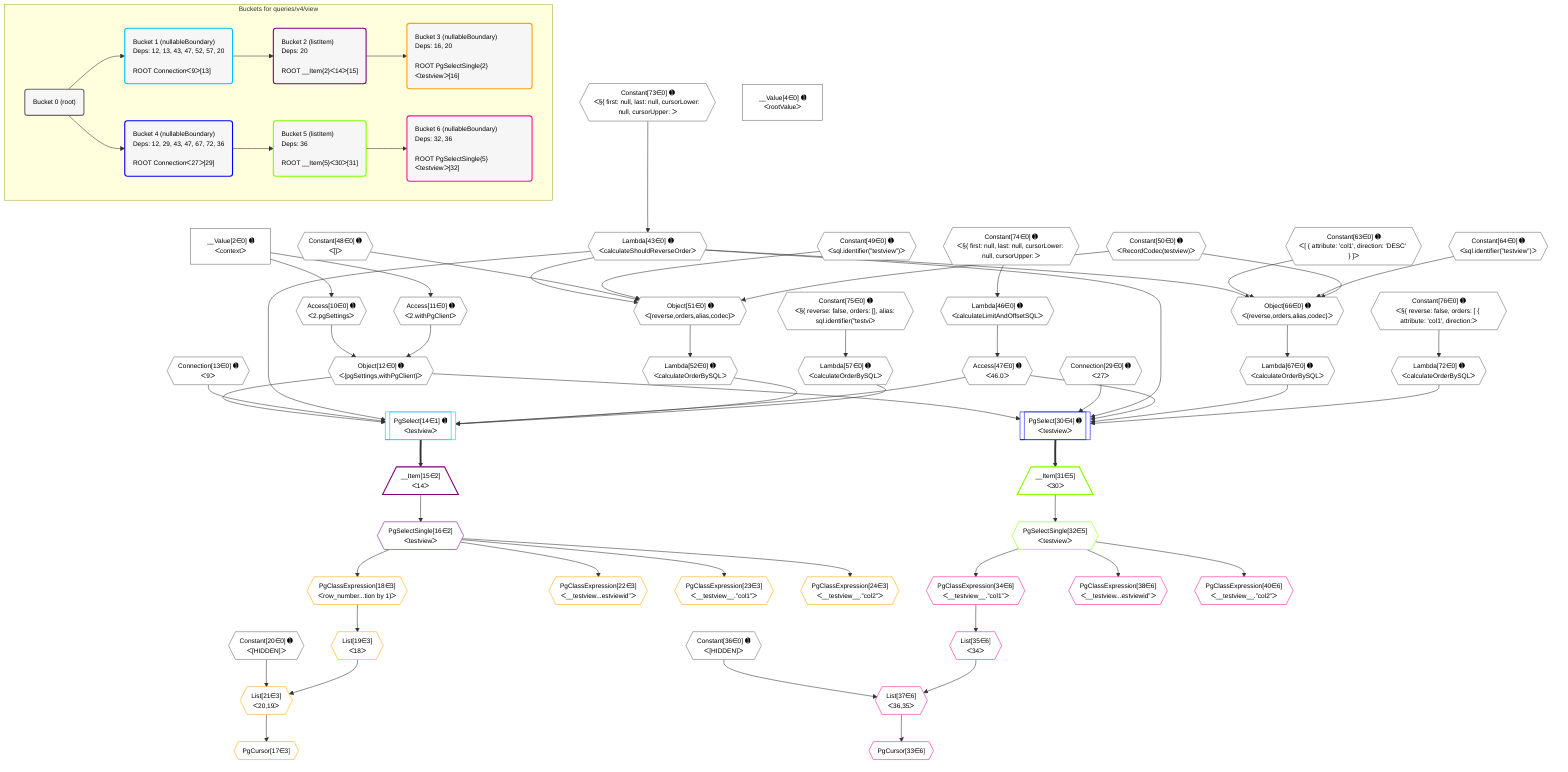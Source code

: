 %%{init: {'themeVariables': { 'fontSize': '12px'}}}%%
graph TD
    classDef path fill:#eee,stroke:#000,color:#000
    classDef plan fill:#fff,stroke-width:1px,color:#000
    classDef itemplan fill:#fff,stroke-width:2px,color:#000
    classDef unbatchedplan fill:#dff,stroke-width:1px,color:#000
    classDef sideeffectplan fill:#fcc,stroke-width:2px,color:#000
    classDef bucket fill:#f6f6f6,color:#000,stroke-width:2px,text-align:left


    %% plan dependencies
    Object51{{"Object[51∈0] ➊<br />ᐸ{reverse,orders,alias,codec}ᐳ"}}:::plan
    Lambda43{{"Lambda[43∈0] ➊<br />ᐸcalculateShouldReverseOrderᐳ"}}:::plan
    Constant48{{"Constant[48∈0] ➊<br />ᐸ[]ᐳ"}}:::plan
    Constant49{{"Constant[49∈0] ➊<br />ᐸsql.identifier(”testview”)ᐳ"}}:::plan
    Constant50{{"Constant[50∈0] ➊<br />ᐸRecordCodec(testview)ᐳ"}}:::plan
    Lambda43 & Constant48 & Constant49 & Constant50 --> Object51
    Object66{{"Object[66∈0] ➊<br />ᐸ{reverse,orders,alias,codec}ᐳ"}}:::plan
    Constant63{{"Constant[63∈0] ➊<br />ᐸ[ { attribute: 'col1', direction: 'DESC' } ]ᐳ"}}:::plan
    Constant64{{"Constant[64∈0] ➊<br />ᐸsql.identifier(”testview”)ᐳ"}}:::plan
    Lambda43 & Constant63 & Constant64 & Constant50 --> Object66
    Object12{{"Object[12∈0] ➊<br />ᐸ{pgSettings,withPgClient}ᐳ"}}:::plan
    Access10{{"Access[10∈0] ➊<br />ᐸ2.pgSettingsᐳ"}}:::plan
    Access11{{"Access[11∈0] ➊<br />ᐸ2.withPgClientᐳ"}}:::plan
    Access10 & Access11 --> Object12
    __Value2["__Value[2∈0] ➊<br />ᐸcontextᐳ"]:::plan
    __Value2 --> Access10
    __Value2 --> Access11
    Constant73{{"Constant[73∈0] ➊<br />ᐸ§{ first: null, last: null, cursorLower: null, cursorUpper: ᐳ"}}:::plan
    Constant73 --> Lambda43
    Lambda46{{"Lambda[46∈0] ➊<br />ᐸcalculateLimitAndOffsetSQLᐳ"}}:::plan
    Constant74{{"Constant[74∈0] ➊<br />ᐸ§{ first: null, last: null, cursorLower: null, cursorUpper: ᐳ"}}:::plan
    Constant74 --> Lambda46
    Access47{{"Access[47∈0] ➊<br />ᐸ46.0ᐳ"}}:::plan
    Lambda46 --> Access47
    Lambda52{{"Lambda[52∈0] ➊<br />ᐸcalculateOrderBySQLᐳ"}}:::plan
    Object51 --> Lambda52
    Lambda57{{"Lambda[57∈0] ➊<br />ᐸcalculateOrderBySQLᐳ"}}:::plan
    Constant75{{"Constant[75∈0] ➊<br />ᐸ§{ reverse: false, orders: [], alias: sql.identifier(”testviᐳ"}}:::plan
    Constant75 --> Lambda57
    Lambda67{{"Lambda[67∈0] ➊<br />ᐸcalculateOrderBySQLᐳ"}}:::plan
    Object66 --> Lambda67
    Lambda72{{"Lambda[72∈0] ➊<br />ᐸcalculateOrderBySQLᐳ"}}:::plan
    Constant76{{"Constant[76∈0] ➊<br />ᐸ§{ reverse: false, orders: [ { attribute: 'col1', direction:ᐳ"}}:::plan
    Constant76 --> Lambda72
    __Value4["__Value[4∈0] ➊<br />ᐸrootValueᐳ"]:::plan
    Connection13{{"Connection[13∈0] ➊<br />ᐸ9ᐳ"}}:::plan
    Constant20{{"Constant[20∈0] ➊<br />ᐸ[HIDDEN]ᐳ"}}:::plan
    Connection29{{"Connection[29∈0] ➊<br />ᐸ27ᐳ"}}:::plan
    Constant36{{"Constant[36∈0] ➊<br />ᐸ[HIDDEN]ᐳ"}}:::plan
    PgSelect14[["PgSelect[14∈1] ➊<br />ᐸtestviewᐳ"]]:::plan
    Object12 & Connection13 & Lambda43 & Access47 & Lambda52 & Lambda57 --> PgSelect14
    __Item15[/"__Item[15∈2]<br />ᐸ14ᐳ"\]:::itemplan
    PgSelect14 ==> __Item15
    PgSelectSingle16{{"PgSelectSingle[16∈2]<br />ᐸtestviewᐳ"}}:::plan
    __Item15 --> PgSelectSingle16
    List21{{"List[21∈3]<br />ᐸ20,19ᐳ"}}:::plan
    List19{{"List[19∈3]<br />ᐸ18ᐳ"}}:::plan
    Constant20 & List19 --> List21
    PgCursor17{{"PgCursor[17∈3]"}}:::plan
    List21 --> PgCursor17
    PgClassExpression18{{"PgClassExpression[18∈3]<br />ᐸrow_number...tion by 1)ᐳ"}}:::plan
    PgSelectSingle16 --> PgClassExpression18
    PgClassExpression18 --> List19
    PgClassExpression22{{"PgClassExpression[22∈3]<br />ᐸ__testview...estviewid”ᐳ"}}:::plan
    PgSelectSingle16 --> PgClassExpression22
    PgClassExpression23{{"PgClassExpression[23∈3]<br />ᐸ__testview__.”col1”ᐳ"}}:::plan
    PgSelectSingle16 --> PgClassExpression23
    PgClassExpression24{{"PgClassExpression[24∈3]<br />ᐸ__testview__.”col2”ᐳ"}}:::plan
    PgSelectSingle16 --> PgClassExpression24
    PgSelect30[["PgSelect[30∈4] ➊<br />ᐸtestviewᐳ"]]:::plan
    Object12 & Connection29 & Lambda43 & Access47 & Lambda67 & Lambda72 --> PgSelect30
    __Item31[/"__Item[31∈5]<br />ᐸ30ᐳ"\]:::itemplan
    PgSelect30 ==> __Item31
    PgSelectSingle32{{"PgSelectSingle[32∈5]<br />ᐸtestviewᐳ"}}:::plan
    __Item31 --> PgSelectSingle32
    List37{{"List[37∈6]<br />ᐸ36,35ᐳ"}}:::plan
    List35{{"List[35∈6]<br />ᐸ34ᐳ"}}:::plan
    Constant36 & List35 --> List37
    PgCursor33{{"PgCursor[33∈6]"}}:::plan
    List37 --> PgCursor33
    PgClassExpression34{{"PgClassExpression[34∈6]<br />ᐸ__testview__.”col1”ᐳ"}}:::plan
    PgSelectSingle32 --> PgClassExpression34
    PgClassExpression34 --> List35
    PgClassExpression38{{"PgClassExpression[38∈6]<br />ᐸ__testview...estviewid”ᐳ"}}:::plan
    PgSelectSingle32 --> PgClassExpression38
    PgClassExpression40{{"PgClassExpression[40∈6]<br />ᐸ__testview__.”col2”ᐳ"}}:::plan
    PgSelectSingle32 --> PgClassExpression40

    %% define steps

    subgraph "Buckets for queries/v4/view"
    Bucket0("Bucket 0 (root)"):::bucket
    classDef bucket0 stroke:#696969
    class Bucket0,__Value2,__Value4,Access10,Access11,Object12,Connection13,Constant20,Connection29,Constant36,Lambda43,Lambda46,Access47,Constant48,Constant49,Constant50,Object51,Lambda52,Lambda57,Constant63,Constant64,Object66,Lambda67,Lambda72,Constant73,Constant74,Constant75,Constant76 bucket0
    Bucket1("Bucket 1 (nullableBoundary)<br />Deps: 12, 13, 43, 47, 52, 57, 20<br /><br />ROOT Connectionᐸ9ᐳ[13]"):::bucket
    classDef bucket1 stroke:#00bfff
    class Bucket1,PgSelect14 bucket1
    Bucket2("Bucket 2 (listItem)<br />Deps: 20<br /><br />ROOT __Item{2}ᐸ14ᐳ[15]"):::bucket
    classDef bucket2 stroke:#7f007f
    class Bucket2,__Item15,PgSelectSingle16 bucket2
    Bucket3("Bucket 3 (nullableBoundary)<br />Deps: 16, 20<br /><br />ROOT PgSelectSingle{2}ᐸtestviewᐳ[16]"):::bucket
    classDef bucket3 stroke:#ffa500
    class Bucket3,PgCursor17,PgClassExpression18,List19,List21,PgClassExpression22,PgClassExpression23,PgClassExpression24 bucket3
    Bucket4("Bucket 4 (nullableBoundary)<br />Deps: 12, 29, 43, 47, 67, 72, 36<br /><br />ROOT Connectionᐸ27ᐳ[29]"):::bucket
    classDef bucket4 stroke:#0000ff
    class Bucket4,PgSelect30 bucket4
    Bucket5("Bucket 5 (listItem)<br />Deps: 36<br /><br />ROOT __Item{5}ᐸ30ᐳ[31]"):::bucket
    classDef bucket5 stroke:#7fff00
    class Bucket5,__Item31,PgSelectSingle32 bucket5
    Bucket6("Bucket 6 (nullableBoundary)<br />Deps: 32, 36<br /><br />ROOT PgSelectSingle{5}ᐸtestviewᐳ[32]"):::bucket
    classDef bucket6 stroke:#ff1493
    class Bucket6,PgCursor33,PgClassExpression34,List35,List37,PgClassExpression38,PgClassExpression40 bucket6
    Bucket0 --> Bucket1 & Bucket4
    Bucket1 --> Bucket2
    Bucket2 --> Bucket3
    Bucket4 --> Bucket5
    Bucket5 --> Bucket6
    end